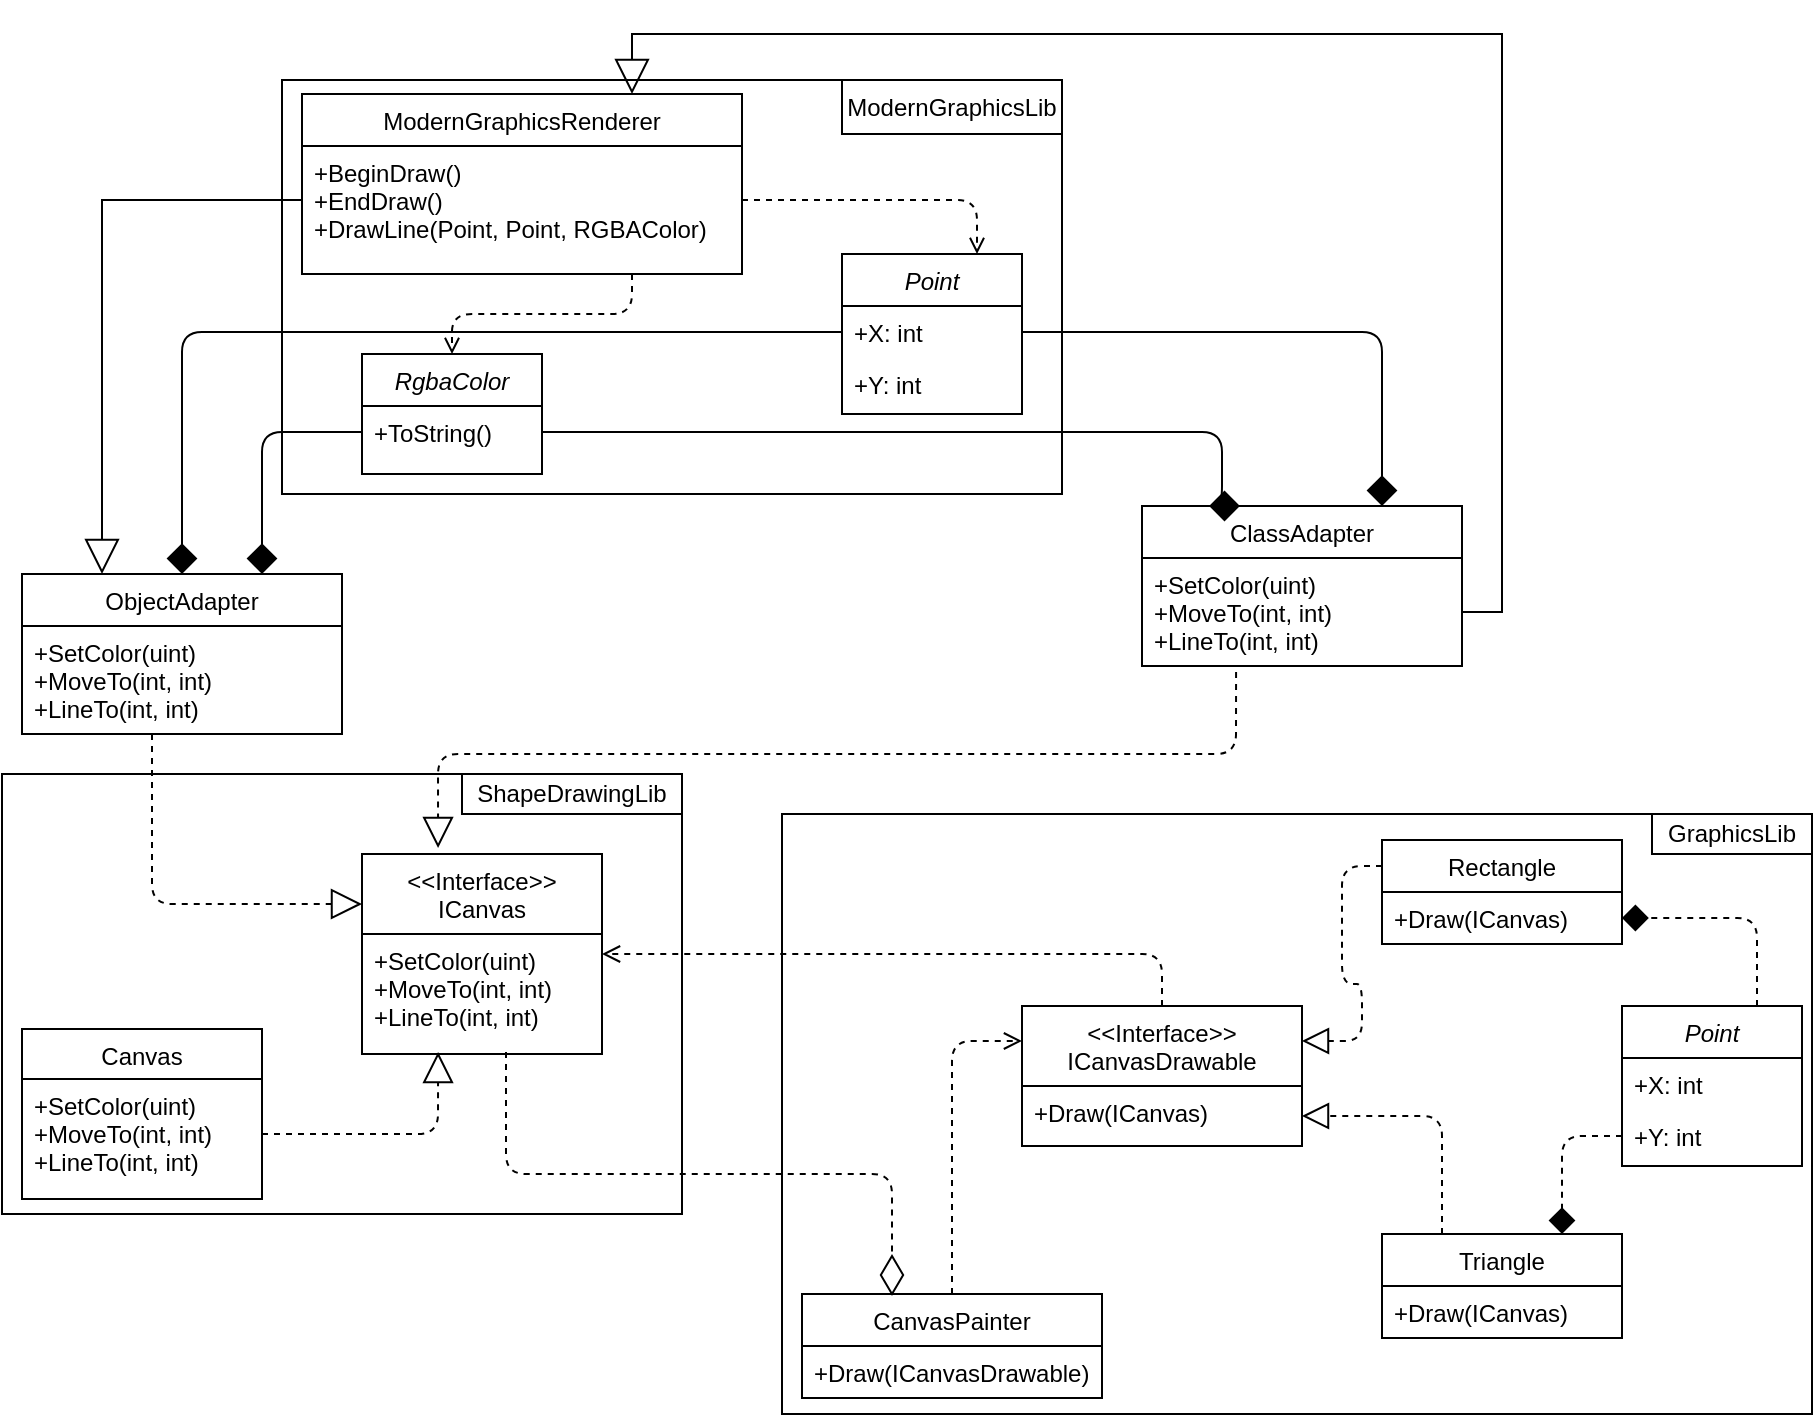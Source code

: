 <mxfile version="13.9.9" type="device"><diagram id="C5RBs43oDa-KdzZeNtuy" name="Page-1"><mxGraphModel dx="1086" dy="1975" grid="1" gridSize="10" guides="1" tooltips="1" connect="1" arrows="1" fold="1" page="1" pageScale="1" pageWidth="827" pageHeight="1169" math="0" shadow="0"><root><mxCell id="WIyWlLk6GJQsqaUBKTNV-0"/><mxCell id="WIyWlLk6GJQsqaUBKTNV-1" parent="WIyWlLk6GJQsqaUBKTNV-0"/><mxCell id="EQMNxE9pD0vTB07aMSZT-5" value="" style="rounded=0;whiteSpace=wrap;html=1;" parent="WIyWlLk6GJQsqaUBKTNV-1" vertex="1"><mxGeometry x="40" y="230" width="340" height="220" as="geometry"/></mxCell><mxCell id="EQMNxE9pD0vTB07aMSZT-3" value="" style="rounded=0;whiteSpace=wrap;html=1;" parent="WIyWlLk6GJQsqaUBKTNV-1" vertex="1"><mxGeometry x="430" y="250" width="515" height="300" as="geometry"/></mxCell><mxCell id="EQMNxE9pD0vTB07aMSZT-0" value="" style="rounded=0;whiteSpace=wrap;html=1;" parent="WIyWlLk6GJQsqaUBKTNV-1" vertex="1"><mxGeometry x="180" y="-117" width="390" height="207" as="geometry"/></mxCell><mxCell id="EQMNxE9pD0vTB07aMSZT-1" value="ModernGraphicsLib" style="rounded=0;whiteSpace=wrap;html=1;" parent="WIyWlLk6GJQsqaUBKTNV-1" vertex="1"><mxGeometry x="460" y="-117" width="110" height="27" as="geometry"/></mxCell><mxCell id="xIRCtUTW0tj2OTF2A0MZ-42" style="edgeStyle=orthogonalEdgeStyle;rounded=1;sketch=0;jumpSize=9;orthogonalLoop=1;jettySize=auto;html=1;exitX=0.75;exitY=0;exitDx=0;exitDy=0;entryX=1;entryY=0.5;entryDx=0;entryDy=0;shadow=0;dashed=1;endArrow=diamond;endFill=1;endSize=11;strokeColor=#000000;strokeWidth=1;" parent="WIyWlLk6GJQsqaUBKTNV-1" source="zkfFHV4jXpPFQw0GAbJ--0" target="xIRCtUTW0tj2OTF2A0MZ-5" edge="1"><mxGeometry relative="1" as="geometry"/></mxCell><mxCell id="zkfFHV4jXpPFQw0GAbJ--0" value="Point" style="swimlane;fontStyle=2;align=center;verticalAlign=top;childLayout=stackLayout;horizontal=1;startSize=26;horizontalStack=0;resizeParent=1;resizeLast=0;collapsible=1;marginBottom=0;rounded=0;shadow=0;strokeWidth=1;" parent="WIyWlLk6GJQsqaUBKTNV-1" vertex="1"><mxGeometry x="850" y="346" width="90" height="80" as="geometry"><mxRectangle x="230" y="140" width="160" height="26" as="alternateBounds"/></mxGeometry></mxCell><mxCell id="zkfFHV4jXpPFQw0GAbJ--1" value="+X: int" style="text;align=left;verticalAlign=top;spacingLeft=4;spacingRight=4;overflow=hidden;rotatable=0;points=[[0,0.5],[1,0.5]];portConstraint=eastwest;" parent="zkfFHV4jXpPFQw0GAbJ--0" vertex="1"><mxGeometry y="26" width="90" height="26" as="geometry"/></mxCell><mxCell id="zkfFHV4jXpPFQw0GAbJ--2" value="+Y: int" style="text;align=left;verticalAlign=top;spacingLeft=4;spacingRight=4;overflow=hidden;rotatable=0;points=[[0,0.5],[1,0.5]];portConstraint=eastwest;rounded=0;shadow=0;html=0;" parent="zkfFHV4jXpPFQw0GAbJ--0" vertex="1"><mxGeometry y="52" width="90" height="26" as="geometry"/></mxCell><mxCell id="zkfFHV4jXpPFQw0GAbJ--6" value="ClassAdapter" style="swimlane;fontStyle=0;align=center;verticalAlign=top;childLayout=stackLayout;horizontal=1;startSize=26;horizontalStack=0;resizeParent=1;resizeLast=0;collapsible=1;marginBottom=0;rounded=0;shadow=0;strokeWidth=1;" parent="WIyWlLk6GJQsqaUBKTNV-1" vertex="1"><mxGeometry x="610" y="96" width="160" height="80" as="geometry"><mxRectangle x="130" y="380" width="160" height="26" as="alternateBounds"/></mxGeometry></mxCell><mxCell id="zkfFHV4jXpPFQw0GAbJ--7" value="+SetColor(uint)&#10;+MoveTo(int, int)&#10;+LineTo(int, int)" style="text;align=left;verticalAlign=top;spacingLeft=4;spacingRight=4;overflow=hidden;rotatable=0;points=[[0,0.5],[1,0.5]];portConstraint=eastwest;" parent="zkfFHV4jXpPFQw0GAbJ--6" vertex="1"><mxGeometry y="26" width="160" height="54" as="geometry"/></mxCell><mxCell id="xIRCtUTW0tj2OTF2A0MZ-24" style="edgeStyle=orthogonalEdgeStyle;orthogonalLoop=1;jettySize=auto;html=1;entryX=0.5;entryY=0;entryDx=0;entryDy=0;dashed=1;strokeWidth=1;jumpSize=3;sketch=0;shadow=0;rounded=1;endArrow=open;endFill=0;exitX=0.75;exitY=1;exitDx=0;exitDy=0;" parent="WIyWlLk6GJQsqaUBKTNV-1" source="zkfFHV4jXpPFQw0GAbJ--13" target="xIRCtUTW0tj2OTF2A0MZ-20" edge="1"><mxGeometry relative="1" as="geometry"><mxPoint x="305" y="-20" as="sourcePoint"/></mxGeometry></mxCell><mxCell id="xIRCtUTW0tj2OTF2A0MZ-26" style="edgeStyle=orthogonalEdgeStyle;sketch=0;jumpSize=3;orthogonalLoop=1;jettySize=auto;html=1;entryX=0.75;entryY=0;entryDx=0;entryDy=0;shadow=0;dashed=1;strokeColor=#000000;strokeWidth=1;rounded=1;endArrow=open;endFill=0;exitX=1;exitY=0.5;exitDx=0;exitDy=0;" parent="WIyWlLk6GJQsqaUBKTNV-1" source="zkfFHV4jXpPFQw0GAbJ--14" target="xIRCtUTW0tj2OTF2A0MZ-15" edge="1"><mxGeometry relative="1" as="geometry"><mxPoint x="430" y="-20" as="sourcePoint"/></mxGeometry></mxCell><mxCell id="zkfFHV4jXpPFQw0GAbJ--13" value="ModernGraphicsRenderer" style="swimlane;fontStyle=0;align=center;verticalAlign=top;childLayout=stackLayout;horizontal=1;startSize=26;horizontalStack=0;resizeParent=1;resizeLast=0;collapsible=1;marginBottom=0;rounded=0;shadow=0;strokeWidth=1;" parent="WIyWlLk6GJQsqaUBKTNV-1" vertex="1"><mxGeometry x="190" y="-110" width="220" height="90" as="geometry"><mxRectangle x="340" y="380" width="170" height="26" as="alternateBounds"/></mxGeometry></mxCell><mxCell id="zkfFHV4jXpPFQw0GAbJ--14" value="+BeginDraw()&#10;+EndDraw()&#10;+DrawLine(Point, Point, RGBAColor)" style="text;align=left;verticalAlign=top;spacingLeft=4;spacingRight=4;overflow=hidden;rotatable=0;points=[[0,0.5],[1,0.5]];portConstraint=eastwest;" parent="zkfFHV4jXpPFQw0GAbJ--13" vertex="1"><mxGeometry y="26" width="220" height="54" as="geometry"/></mxCell><mxCell id="xIRCtUTW0tj2OTF2A0MZ-40" style="edgeStyle=orthogonalEdgeStyle;rounded=1;sketch=0;jumpSize=9;orthogonalLoop=1;jettySize=auto;html=1;exitX=0.25;exitY=0;exitDx=0;exitDy=0;entryX=1;entryY=0.5;entryDx=0;entryDy=0;shadow=0;dashed=1;endArrow=block;endFill=0;endSize=11;strokeColor=#000000;strokeWidth=1;" parent="WIyWlLk6GJQsqaUBKTNV-1" source="xIRCtUTW0tj2OTF2A0MZ-1" target="xIRCtUTW0tj2OTF2A0MZ-9" edge="1"><mxGeometry relative="1" as="geometry"/></mxCell><mxCell id="xIRCtUTW0tj2OTF2A0MZ-1" value="Triangle" style="swimlane;fontStyle=0;align=center;verticalAlign=top;childLayout=stackLayout;horizontal=1;startSize=26;horizontalStack=0;resizeParent=1;resizeLast=0;collapsible=1;marginBottom=0;rounded=0;shadow=0;strokeWidth=1;" parent="WIyWlLk6GJQsqaUBKTNV-1" vertex="1"><mxGeometry x="730" y="460" width="120" height="52" as="geometry"><mxRectangle x="340" y="380" width="170" height="26" as="alternateBounds"/></mxGeometry></mxCell><mxCell id="xIRCtUTW0tj2OTF2A0MZ-2" value="+Draw(ICanvas)" style="text;align=left;verticalAlign=top;spacingLeft=4;spacingRight=4;overflow=hidden;rotatable=0;points=[[0,0.5],[1,0.5]];portConstraint=eastwest;" parent="xIRCtUTW0tj2OTF2A0MZ-1" vertex="1"><mxGeometry y="26" width="120" height="26" as="geometry"/></mxCell><mxCell id="xIRCtUTW0tj2OTF2A0MZ-41" style="edgeStyle=orthogonalEdgeStyle;rounded=1;sketch=0;jumpSize=9;orthogonalLoop=1;jettySize=auto;html=1;exitX=0;exitY=0.25;exitDx=0;exitDy=0;entryX=1;entryY=0.25;entryDx=0;entryDy=0;shadow=0;dashed=1;endArrow=block;endFill=0;endSize=11;strokeColor=#000000;strokeWidth=1;" parent="WIyWlLk6GJQsqaUBKTNV-1" source="xIRCtUTW0tj2OTF2A0MZ-4" target="xIRCtUTW0tj2OTF2A0MZ-8" edge="1"><mxGeometry relative="1" as="geometry"/></mxCell><mxCell id="xIRCtUTW0tj2OTF2A0MZ-4" value="Rectangle" style="swimlane;fontStyle=0;align=center;verticalAlign=top;childLayout=stackLayout;horizontal=1;startSize=26;horizontalStack=0;resizeParent=1;resizeLast=0;collapsible=1;marginBottom=0;rounded=0;shadow=0;strokeWidth=1;" parent="WIyWlLk6GJQsqaUBKTNV-1" vertex="1"><mxGeometry x="730" y="263" width="120" height="52" as="geometry"><mxRectangle x="340" y="380" width="170" height="26" as="alternateBounds"/></mxGeometry></mxCell><mxCell id="xIRCtUTW0tj2OTF2A0MZ-5" value="+Draw(ICanvas)" style="text;align=left;verticalAlign=top;spacingLeft=4;spacingRight=4;overflow=hidden;rotatable=0;points=[[0,0.5],[1,0.5]];portConstraint=eastwest;" parent="xIRCtUTW0tj2OTF2A0MZ-4" vertex="1"><mxGeometry y="26" width="120" height="26" as="geometry"/></mxCell><mxCell id="xIRCtUTW0tj2OTF2A0MZ-6" value="&lt;&lt;Interface&gt;&gt;&#10;ICanvas&#10;" style="swimlane;fontStyle=0;align=center;verticalAlign=top;childLayout=stackLayout;horizontal=1;startSize=40;horizontalStack=0;resizeParent=1;resizeLast=0;collapsible=1;marginBottom=0;rounded=0;shadow=0;strokeWidth=1;" parent="WIyWlLk6GJQsqaUBKTNV-1" vertex="1"><mxGeometry x="220" y="270" width="120" height="100" as="geometry"><mxRectangle x="340" y="380" width="170" height="26" as="alternateBounds"/></mxGeometry></mxCell><mxCell id="xIRCtUTW0tj2OTF2A0MZ-7" value="+SetColor(uint)&#10;+MoveTo(int, int)&#10;+LineTo(int, int)" style="text;align=left;verticalAlign=top;spacingLeft=4;spacingRight=4;overflow=hidden;rotatable=0;points=[[0,0.5],[1,0.5]];portConstraint=eastwest;" parent="xIRCtUTW0tj2OTF2A0MZ-6" vertex="1"><mxGeometry y="40" width="120" height="60" as="geometry"/></mxCell><mxCell id="xIRCtUTW0tj2OTF2A0MZ-39" style="edgeStyle=orthogonalEdgeStyle;rounded=1;sketch=0;jumpSize=3;orthogonalLoop=1;jettySize=auto;html=1;exitX=0.5;exitY=0;exitDx=0;exitDy=0;shadow=0;dashed=1;endArrow=open;endFill=0;endSize=7;strokeColor=#000000;strokeWidth=1;" parent="WIyWlLk6GJQsqaUBKTNV-1" source="xIRCtUTW0tj2OTF2A0MZ-8" target="xIRCtUTW0tj2OTF2A0MZ-6" edge="1"><mxGeometry relative="1" as="geometry"/></mxCell><mxCell id="xIRCtUTW0tj2OTF2A0MZ-8" value="&lt;&lt;Interface&gt;&gt;&#10;ICanvasDrawable&#10;" style="swimlane;fontStyle=0;align=center;verticalAlign=top;childLayout=stackLayout;horizontal=1;startSize=40;horizontalStack=0;resizeParent=1;resizeLast=0;collapsible=1;marginBottom=0;rounded=0;shadow=0;strokeWidth=1;" parent="WIyWlLk6GJQsqaUBKTNV-1" vertex="1"><mxGeometry x="550" y="346" width="140" height="70" as="geometry"><mxRectangle x="340" y="380" width="170" height="26" as="alternateBounds"/></mxGeometry></mxCell><mxCell id="xIRCtUTW0tj2OTF2A0MZ-9" value="+Draw(ICanvas)" style="text;align=left;verticalAlign=top;spacingLeft=4;spacingRight=4;overflow=hidden;rotatable=0;points=[[0,0.5],[1,0.5]];portConstraint=eastwest;" parent="xIRCtUTW0tj2OTF2A0MZ-8" vertex="1"><mxGeometry y="40" width="140" height="30" as="geometry"/></mxCell><mxCell id="xIRCtUTW0tj2OTF2A0MZ-10" value="CanvasPainter" style="swimlane;fontStyle=0;align=center;verticalAlign=top;childLayout=stackLayout;horizontal=1;startSize=26;horizontalStack=0;resizeParent=1;resizeLast=0;collapsible=1;marginBottom=0;rounded=0;shadow=0;strokeWidth=1;" parent="WIyWlLk6GJQsqaUBKTNV-1" vertex="1"><mxGeometry x="440" y="490" width="150" height="52" as="geometry"><mxRectangle x="340" y="380" width="170" height="26" as="alternateBounds"/></mxGeometry></mxCell><mxCell id="xIRCtUTW0tj2OTF2A0MZ-11" value="+Draw(ICanvasDrawable)" style="text;align=left;verticalAlign=top;spacingLeft=4;spacingRight=4;overflow=hidden;rotatable=0;points=[[0,0.5],[1,0.5]];portConstraint=eastwest;" parent="xIRCtUTW0tj2OTF2A0MZ-10" vertex="1"><mxGeometry y="26" width="150" height="26" as="geometry"/></mxCell><mxCell id="xIRCtUTW0tj2OTF2A0MZ-13" value="Canvas" style="swimlane;fontStyle=0;align=center;verticalAlign=top;childLayout=stackLayout;horizontal=1;startSize=25;horizontalStack=0;resizeParent=1;resizeLast=0;collapsible=1;marginBottom=0;rounded=0;shadow=0;strokeWidth=1;" parent="WIyWlLk6GJQsqaUBKTNV-1" vertex="1"><mxGeometry x="50" y="357.5" width="120" height="85" as="geometry"><mxRectangle x="340" y="380" width="170" height="26" as="alternateBounds"/></mxGeometry></mxCell><mxCell id="xIRCtUTW0tj2OTF2A0MZ-14" value="+SetColor(uint)&#10;+MoveTo(int, int)&#10;+LineTo(int, int)" style="text;align=left;verticalAlign=top;spacingLeft=4;spacingRight=4;overflow=hidden;rotatable=0;points=[[0,0.5],[1,0.5]];portConstraint=eastwest;" parent="xIRCtUTW0tj2OTF2A0MZ-13" vertex="1"><mxGeometry y="25" width="120" height="55" as="geometry"/></mxCell><mxCell id="xIRCtUTW0tj2OTF2A0MZ-15" value="Point" style="swimlane;fontStyle=2;align=center;verticalAlign=top;childLayout=stackLayout;horizontal=1;startSize=26;horizontalStack=0;resizeParent=1;resizeLast=0;collapsible=1;marginBottom=0;rounded=0;shadow=0;strokeWidth=1;" parent="WIyWlLk6GJQsqaUBKTNV-1" vertex="1"><mxGeometry x="460" y="-30" width="90" height="80" as="geometry"><mxRectangle x="230" y="140" width="160" height="26" as="alternateBounds"/></mxGeometry></mxCell><mxCell id="xIRCtUTW0tj2OTF2A0MZ-16" value="+X: int" style="text;align=left;verticalAlign=top;spacingLeft=4;spacingRight=4;overflow=hidden;rotatable=0;points=[[0,0.5],[1,0.5]];portConstraint=eastwest;" parent="xIRCtUTW0tj2OTF2A0MZ-15" vertex="1"><mxGeometry y="26" width="90" height="26" as="geometry"/></mxCell><mxCell id="xIRCtUTW0tj2OTF2A0MZ-17" value="+Y: int" style="text;align=left;verticalAlign=top;spacingLeft=4;spacingRight=4;overflow=hidden;rotatable=0;points=[[0,0.5],[1,0.5]];portConstraint=eastwest;rounded=0;shadow=0;html=0;" parent="xIRCtUTW0tj2OTF2A0MZ-15" vertex="1"><mxGeometry y="52" width="90" height="26" as="geometry"/></mxCell><mxCell id="xIRCtUTW0tj2OTF2A0MZ-18" value="ObjectAdapter" style="swimlane;fontStyle=0;align=center;verticalAlign=top;childLayout=stackLayout;horizontal=1;startSize=26;horizontalStack=0;resizeParent=1;resizeLast=0;collapsible=1;marginBottom=0;rounded=0;shadow=0;strokeWidth=1;" parent="WIyWlLk6GJQsqaUBKTNV-1" vertex="1"><mxGeometry x="50" y="130" width="160" height="80" as="geometry"><mxRectangle x="130" y="380" width="160" height="26" as="alternateBounds"/></mxGeometry></mxCell><mxCell id="xIRCtUTW0tj2OTF2A0MZ-19" value="+SetColor(uint)&#10;+MoveTo(int, int)&#10;+LineTo(int, int)" style="text;align=left;verticalAlign=top;spacingLeft=4;spacingRight=4;overflow=hidden;rotatable=0;points=[[0,0.5],[1,0.5]];portConstraint=eastwest;" parent="xIRCtUTW0tj2OTF2A0MZ-18" vertex="1"><mxGeometry y="26" width="160" height="54" as="geometry"/></mxCell><mxCell id="xIRCtUTW0tj2OTF2A0MZ-20" value="RgbaColor" style="swimlane;fontStyle=2;align=center;verticalAlign=top;childLayout=stackLayout;horizontal=1;startSize=26;horizontalStack=0;resizeParent=1;resizeLast=0;collapsible=1;marginBottom=0;rounded=0;shadow=0;strokeWidth=1;" parent="WIyWlLk6GJQsqaUBKTNV-1" vertex="1"><mxGeometry x="220" y="20" width="90" height="60" as="geometry"><mxRectangle x="220" y="20" width="160" height="26" as="alternateBounds"/></mxGeometry></mxCell><mxCell id="xIRCtUTW0tj2OTF2A0MZ-21" value="+ToString()" style="text;align=left;verticalAlign=top;spacingLeft=4;spacingRight=4;overflow=hidden;rotatable=0;points=[[0,0.5],[1,0.5]];portConstraint=eastwest;" parent="xIRCtUTW0tj2OTF2A0MZ-20" vertex="1"><mxGeometry y="26" width="90" height="26" as="geometry"/></mxCell><mxCell id="xIRCtUTW0tj2OTF2A0MZ-27" style="edgeStyle=orthogonalEdgeStyle;rounded=1;sketch=0;jumpSize=3;orthogonalLoop=1;jettySize=auto;html=1;exitX=0;exitY=0.5;exitDx=0;exitDy=0;entryX=0.75;entryY=0;entryDx=0;entryDy=0;shadow=0;strokeColor=#000000;strokeWidth=1;endArrow=diamond;endFill=1;endSize=13;" parent="WIyWlLk6GJQsqaUBKTNV-1" source="xIRCtUTW0tj2OTF2A0MZ-21" target="xIRCtUTW0tj2OTF2A0MZ-18" edge="1"><mxGeometry relative="1" as="geometry"/></mxCell><mxCell id="xIRCtUTW0tj2OTF2A0MZ-28" style="edgeStyle=orthogonalEdgeStyle;rounded=1;sketch=0;jumpSize=3;orthogonalLoop=1;jettySize=auto;html=1;exitX=1;exitY=0.5;exitDx=0;exitDy=0;entryX=0.306;entryY=0;entryDx=0;entryDy=0;shadow=0;endArrow=diamond;endFill=1;endSize=13;strokeColor=#000000;strokeWidth=1;entryPerimeter=0;" parent="WIyWlLk6GJQsqaUBKTNV-1" source="xIRCtUTW0tj2OTF2A0MZ-21" target="zkfFHV4jXpPFQw0GAbJ--6" edge="1"><mxGeometry relative="1" as="geometry"><Array as="points"><mxPoint x="650" y="59"/><mxPoint x="650" y="96"/></Array></mxGeometry></mxCell><mxCell id="xIRCtUTW0tj2OTF2A0MZ-30" style="edgeStyle=orthogonalEdgeStyle;rounded=1;sketch=0;jumpSize=3;orthogonalLoop=1;jettySize=auto;html=1;exitX=0;exitY=0.5;exitDx=0;exitDy=0;entryX=0.5;entryY=0;entryDx=0;entryDy=0;shadow=0;endArrow=diamond;endFill=1;endSize=13;strokeColor=#000000;strokeWidth=1;" parent="WIyWlLk6GJQsqaUBKTNV-1" source="xIRCtUTW0tj2OTF2A0MZ-16" target="xIRCtUTW0tj2OTF2A0MZ-18" edge="1"><mxGeometry relative="1" as="geometry"/></mxCell><mxCell id="xIRCtUTW0tj2OTF2A0MZ-31" style="edgeStyle=orthogonalEdgeStyle;rounded=1;sketch=0;jumpSize=3;orthogonalLoop=1;jettySize=auto;html=1;exitX=1;exitY=0.5;exitDx=0;exitDy=0;entryX=0.75;entryY=0;entryDx=0;entryDy=0;shadow=0;endArrow=diamond;endFill=1;endSize=13;strokeColor=#000000;strokeWidth=1;" parent="WIyWlLk6GJQsqaUBKTNV-1" source="xIRCtUTW0tj2OTF2A0MZ-16" target="zkfFHV4jXpPFQw0GAbJ--6" edge="1"><mxGeometry relative="1" as="geometry"/></mxCell><mxCell id="xIRCtUTW0tj2OTF2A0MZ-32" style="edgeStyle=orthogonalEdgeStyle;rounded=1;sketch=0;jumpSize=3;orthogonalLoop=1;jettySize=auto;html=1;exitX=0.294;exitY=1.056;exitDx=0;exitDy=0;shadow=0;endArrow=block;endFill=0;endSize=13;strokeColor=#000000;strokeWidth=1;dashed=1;exitPerimeter=0;entryX=0.317;entryY=-0.03;entryDx=0;entryDy=0;entryPerimeter=0;" parent="WIyWlLk6GJQsqaUBKTNV-1" source="zkfFHV4jXpPFQw0GAbJ--7" target="xIRCtUTW0tj2OTF2A0MZ-6" edge="1"><mxGeometry relative="1" as="geometry"><mxPoint x="270" y="210" as="targetPoint"/><Array as="points"><mxPoint x="657" y="220"/><mxPoint x="258" y="220"/></Array></mxGeometry></mxCell><mxCell id="xIRCtUTW0tj2OTF2A0MZ-34" style="edgeStyle=orthogonalEdgeStyle;rounded=1;sketch=0;jumpSize=3;orthogonalLoop=1;jettySize=auto;html=1;shadow=0;dashed=1;endArrow=block;endFill=0;endSize=13;strokeColor=#000000;strokeWidth=1;entryX=0;entryY=0.25;entryDx=0;entryDy=0;" parent="WIyWlLk6GJQsqaUBKTNV-1" source="xIRCtUTW0tj2OTF2A0MZ-19" edge="1" target="xIRCtUTW0tj2OTF2A0MZ-6"><mxGeometry relative="1" as="geometry"><mxPoint x="210" y="335" as="targetPoint"/><Array as="points"><mxPoint x="115" y="295"/></Array></mxGeometry></mxCell><mxCell id="xIRCtUTW0tj2OTF2A0MZ-35" style="edgeStyle=orthogonalEdgeStyle;rounded=1;sketch=0;jumpSize=3;orthogonalLoop=1;jettySize=auto;html=1;exitX=1;exitY=0.5;exitDx=0;exitDy=0;shadow=0;dashed=1;endArrow=block;endFill=0;endSize=13;strokeColor=#000000;strokeWidth=1;entryX=0.317;entryY=0.983;entryDx=0;entryDy=0;entryPerimeter=0;" parent="WIyWlLk6GJQsqaUBKTNV-1" source="xIRCtUTW0tj2OTF2A0MZ-14" edge="1" target="xIRCtUTW0tj2OTF2A0MZ-7"><mxGeometry relative="1" as="geometry"><Array as="points"><mxPoint x="258" y="410"/></Array><mxPoint x="240" y="410" as="targetPoint"/></mxGeometry></mxCell><mxCell id="xIRCtUTW0tj2OTF2A0MZ-36" style="edgeStyle=orthogonalEdgeStyle;rounded=1;sketch=0;jumpSize=3;orthogonalLoop=1;jettySize=auto;html=1;shadow=0;dashed=1;endArrow=diamondThin;endFill=0;endSize=18;strokeColor=#000000;strokeWidth=1;entryX=0.3;entryY=0.019;entryDx=0;entryDy=0;entryPerimeter=0;" parent="WIyWlLk6GJQsqaUBKTNV-1" target="xIRCtUTW0tj2OTF2A0MZ-10" edge="1"><mxGeometry relative="1" as="geometry"><Array as="points"><mxPoint x="292" y="430"/><mxPoint x="485" y="430"/></Array><mxPoint x="240" y="370" as="targetPoint"/><mxPoint x="292" y="369" as="sourcePoint"/></mxGeometry></mxCell><mxCell id="xIRCtUTW0tj2OTF2A0MZ-37" style="edgeStyle=orthogonalEdgeStyle;rounded=1;sketch=0;jumpSize=3;orthogonalLoop=1;jettySize=auto;html=1;exitX=0.5;exitY=0;exitDx=0;exitDy=0;entryX=0;entryY=0.25;entryDx=0;entryDy=0;shadow=0;dashed=1;endArrow=open;endFill=0;endSize=7;strokeColor=#000000;strokeWidth=1;" parent="WIyWlLk6GJQsqaUBKTNV-1" source="xIRCtUTW0tj2OTF2A0MZ-10" target="xIRCtUTW0tj2OTF2A0MZ-8" edge="1"><mxGeometry relative="1" as="geometry"/></mxCell><mxCell id="xIRCtUTW0tj2OTF2A0MZ-43" style="edgeStyle=orthogonalEdgeStyle;rounded=1;sketch=0;jumpSize=9;orthogonalLoop=1;jettySize=auto;html=1;exitX=0;exitY=0.5;exitDx=0;exitDy=0;entryX=0.75;entryY=0;entryDx=0;entryDy=0;shadow=0;dashed=1;endArrow=diamond;endFill=1;endSize=11;strokeColor=#000000;strokeWidth=1;" parent="WIyWlLk6GJQsqaUBKTNV-1" source="zkfFHV4jXpPFQw0GAbJ--2" target="xIRCtUTW0tj2OTF2A0MZ-1" edge="1"><mxGeometry relative="1" as="geometry"/></mxCell><mxCell id="9fj-ct2F3ACeP253q29Q-0" style="edgeStyle=orthogonalEdgeStyle;rounded=0;orthogonalLoop=1;jettySize=auto;html=1;exitX=1;exitY=0.5;exitDx=0;exitDy=0;entryX=0.75;entryY=0;entryDx=0;entryDy=0;endArrow=block;endFill=0;endSize=15;" parent="WIyWlLk6GJQsqaUBKTNV-1" source="zkfFHV4jXpPFQw0GAbJ--7" target="zkfFHV4jXpPFQw0GAbJ--13" edge="1"><mxGeometry relative="1" as="geometry"/></mxCell><mxCell id="9fj-ct2F3ACeP253q29Q-1" style="edgeStyle=orthogonalEdgeStyle;rounded=0;orthogonalLoop=1;jettySize=auto;html=1;exitX=0;exitY=0.5;exitDx=0;exitDy=0;entryX=0.25;entryY=0;entryDx=0;entryDy=0;endArrow=block;endFill=0;endSize=15;" parent="WIyWlLk6GJQsqaUBKTNV-1" source="zkfFHV4jXpPFQw0GAbJ--14" target="xIRCtUTW0tj2OTF2A0MZ-18" edge="1"><mxGeometry relative="1" as="geometry"/></mxCell><mxCell id="EQMNxE9pD0vTB07aMSZT-2" value="GraphicsLib" style="rounded=0;whiteSpace=wrap;html=1;" parent="WIyWlLk6GJQsqaUBKTNV-1" vertex="1"><mxGeometry x="865" y="250" width="80" height="20" as="geometry"/></mxCell><mxCell id="EQMNxE9pD0vTB07aMSZT-4" value="ShapeDrawingLib" style="rounded=0;whiteSpace=wrap;html=1;" parent="WIyWlLk6GJQsqaUBKTNV-1" vertex="1"><mxGeometry x="270" y="230" width="110" height="20" as="geometry"/></mxCell></root></mxGraphModel></diagram></mxfile>